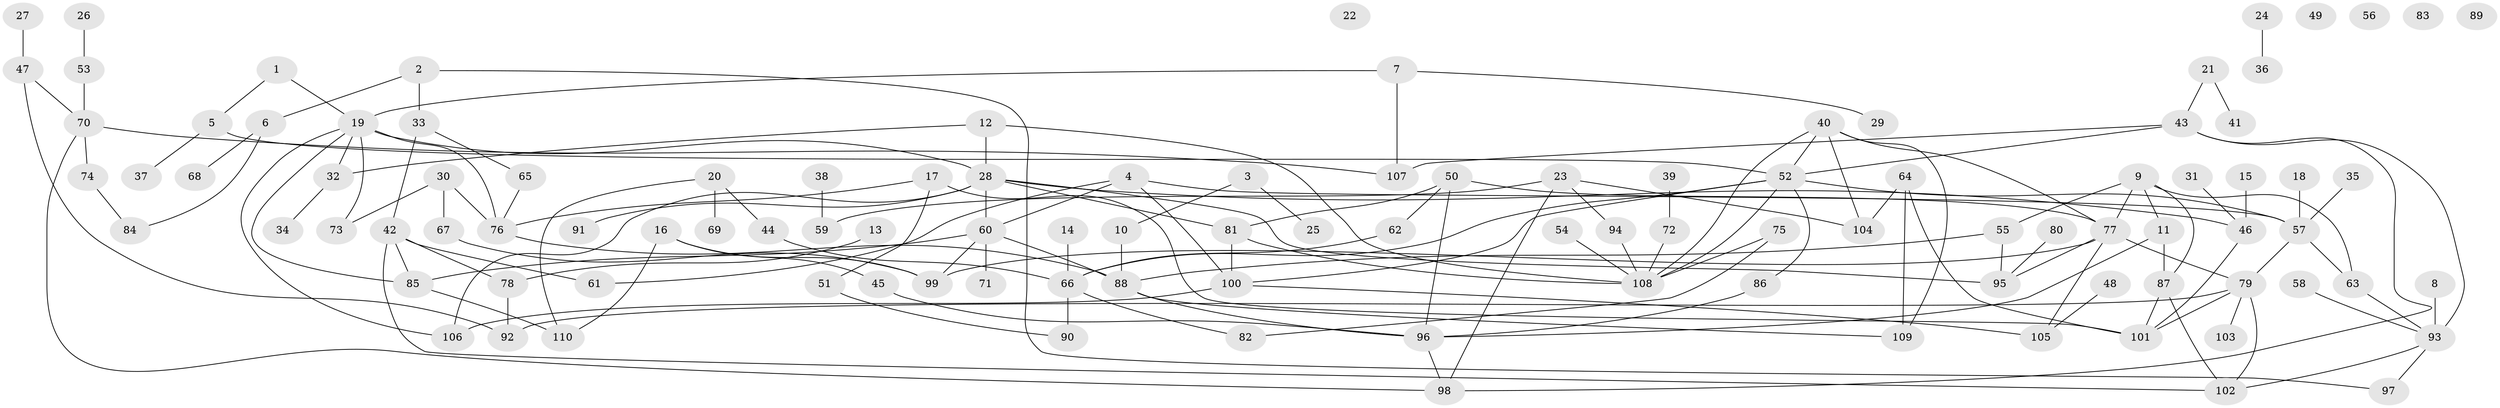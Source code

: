// coarse degree distribution, {2: 0.2653061224489796, 5: 0.1836734693877551, 10: 0.02040816326530612, 1: 0.22448979591836735, 13: 0.02040816326530612, 6: 0.04081632653061224, 3: 0.08163265306122448, 4: 0.08163265306122448, 8: 0.061224489795918366, 7: 0.02040816326530612}
// Generated by graph-tools (version 1.1) at 2025/43/03/06/25 01:43:18]
// undirected, 110 vertices, 155 edges
graph export_dot {
graph [start="1"]
  node [color=gray90,style=filled];
  1;
  2;
  3;
  4;
  5;
  6;
  7;
  8;
  9;
  10;
  11;
  12;
  13;
  14;
  15;
  16;
  17;
  18;
  19;
  20;
  21;
  22;
  23;
  24;
  25;
  26;
  27;
  28;
  29;
  30;
  31;
  32;
  33;
  34;
  35;
  36;
  37;
  38;
  39;
  40;
  41;
  42;
  43;
  44;
  45;
  46;
  47;
  48;
  49;
  50;
  51;
  52;
  53;
  54;
  55;
  56;
  57;
  58;
  59;
  60;
  61;
  62;
  63;
  64;
  65;
  66;
  67;
  68;
  69;
  70;
  71;
  72;
  73;
  74;
  75;
  76;
  77;
  78;
  79;
  80;
  81;
  82;
  83;
  84;
  85;
  86;
  87;
  88;
  89;
  90;
  91;
  92;
  93;
  94;
  95;
  96;
  97;
  98;
  99;
  100;
  101;
  102;
  103;
  104;
  105;
  106;
  107;
  108;
  109;
  110;
  1 -- 5;
  1 -- 19;
  2 -- 6;
  2 -- 33;
  2 -- 97;
  3 -- 10;
  3 -- 25;
  4 -- 57;
  4 -- 60;
  4 -- 61;
  4 -- 100;
  5 -- 37;
  5 -- 52;
  6 -- 68;
  6 -- 84;
  7 -- 19;
  7 -- 29;
  7 -- 107;
  8 -- 93;
  9 -- 11;
  9 -- 55;
  9 -- 63;
  9 -- 77;
  9 -- 87;
  10 -- 88;
  11 -- 87;
  11 -- 96;
  12 -- 28;
  12 -- 32;
  12 -- 108;
  13 -- 78;
  14 -- 66;
  15 -- 46;
  16 -- 45;
  16 -- 99;
  16 -- 110;
  17 -- 51;
  17 -- 76;
  17 -- 101;
  18 -- 57;
  19 -- 28;
  19 -- 32;
  19 -- 73;
  19 -- 76;
  19 -- 85;
  19 -- 106;
  20 -- 44;
  20 -- 69;
  20 -- 110;
  21 -- 41;
  21 -- 43;
  23 -- 59;
  23 -- 94;
  23 -- 98;
  23 -- 104;
  24 -- 36;
  26 -- 53;
  27 -- 47;
  28 -- 46;
  28 -- 60;
  28 -- 81;
  28 -- 91;
  28 -- 95;
  28 -- 106;
  30 -- 67;
  30 -- 73;
  30 -- 76;
  31 -- 46;
  32 -- 34;
  33 -- 42;
  33 -- 65;
  35 -- 57;
  38 -- 59;
  39 -- 72;
  40 -- 52;
  40 -- 77;
  40 -- 104;
  40 -- 108;
  40 -- 109;
  42 -- 61;
  42 -- 78;
  42 -- 85;
  42 -- 102;
  43 -- 52;
  43 -- 93;
  43 -- 98;
  43 -- 107;
  44 -- 66;
  45 -- 96;
  46 -- 101;
  47 -- 70;
  47 -- 92;
  48 -- 105;
  50 -- 62;
  50 -- 77;
  50 -- 81;
  50 -- 96;
  51 -- 90;
  52 -- 57;
  52 -- 66;
  52 -- 86;
  52 -- 100;
  52 -- 108;
  53 -- 70;
  54 -- 108;
  55 -- 88;
  55 -- 95;
  57 -- 63;
  57 -- 79;
  58 -- 93;
  60 -- 71;
  60 -- 85;
  60 -- 88;
  60 -- 99;
  62 -- 66;
  63 -- 93;
  64 -- 101;
  64 -- 104;
  64 -- 109;
  65 -- 76;
  66 -- 82;
  66 -- 90;
  67 -- 99;
  70 -- 74;
  70 -- 98;
  70 -- 107;
  72 -- 108;
  74 -- 84;
  75 -- 82;
  75 -- 108;
  76 -- 88;
  77 -- 79;
  77 -- 95;
  77 -- 99;
  77 -- 105;
  78 -- 92;
  79 -- 92;
  79 -- 101;
  79 -- 102;
  79 -- 103;
  80 -- 95;
  81 -- 100;
  81 -- 108;
  85 -- 110;
  86 -- 96;
  87 -- 101;
  87 -- 102;
  88 -- 96;
  88 -- 109;
  93 -- 97;
  93 -- 102;
  94 -- 108;
  96 -- 98;
  100 -- 105;
  100 -- 106;
}
